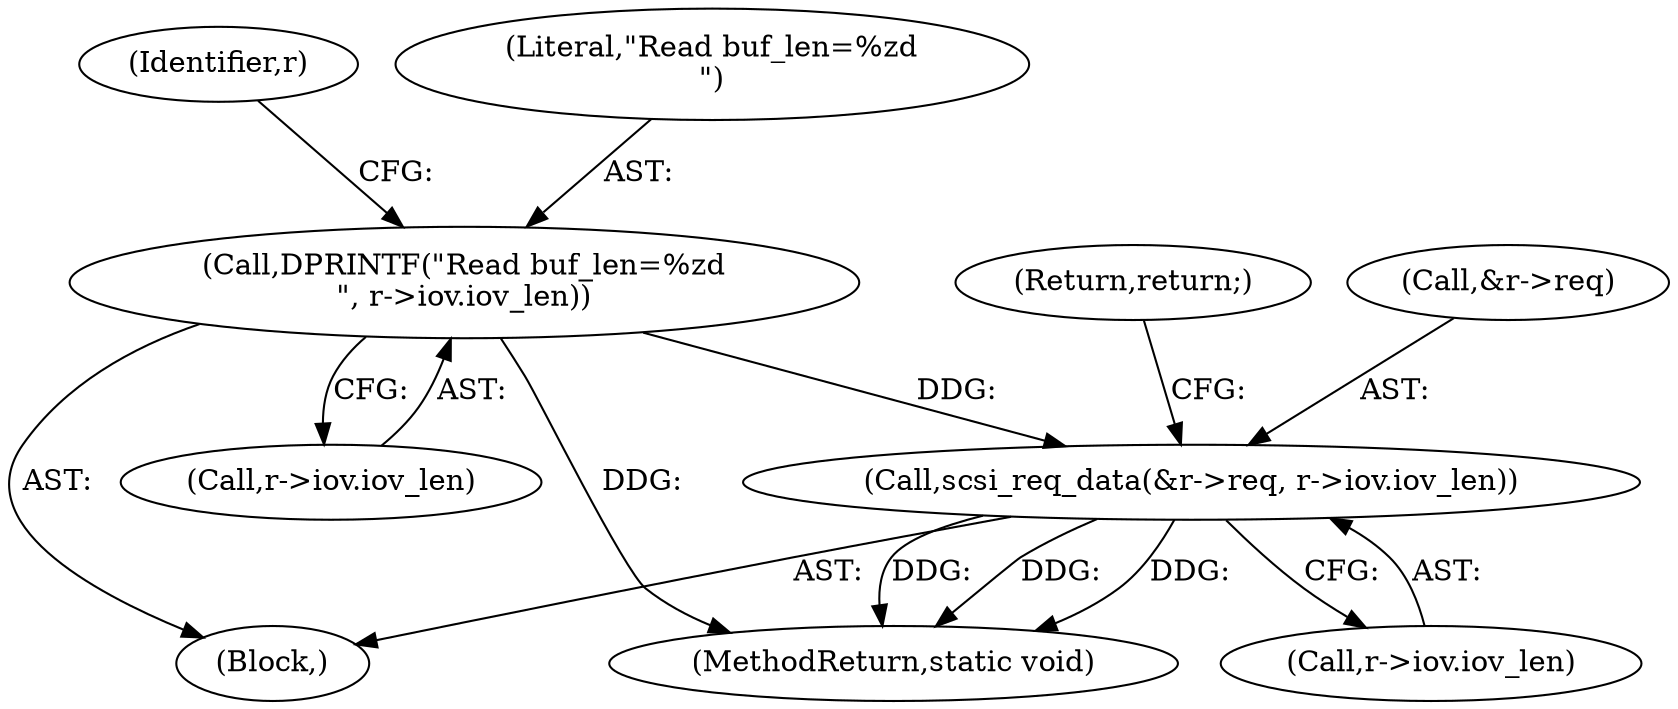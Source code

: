 digraph "0_qemu_103b40f51e4012b3b0ad20f615562a1806d7f49a_0@pointer" {
"1000146" [label="(Call,scsi_req_data(&r->req, r->iov.iov_len))"];
"1000134" [label="(Call,DPRINTF(\"Read buf_len=%zd\n\", r->iov.iov_len))"];
"1000133" [label="(Block,)"];
"1000143" [label="(Identifier,r)"];
"1000156" [label="(Return,return;)"];
"1000135" [label="(Literal,\"Read buf_len=%zd\n\")"];
"1000146" [label="(Call,scsi_req_data(&r->req, r->iov.iov_len))"];
"1000147" [label="(Call,&r->req)"];
"1000260" [label="(MethodReturn,static void)"];
"1000151" [label="(Call,r->iov.iov_len)"];
"1000134" [label="(Call,DPRINTF(\"Read buf_len=%zd\n\", r->iov.iov_len))"];
"1000136" [label="(Call,r->iov.iov_len)"];
"1000146" -> "1000133"  [label="AST: "];
"1000146" -> "1000151"  [label="CFG: "];
"1000147" -> "1000146"  [label="AST: "];
"1000151" -> "1000146"  [label="AST: "];
"1000156" -> "1000146"  [label="CFG: "];
"1000146" -> "1000260"  [label="DDG: "];
"1000146" -> "1000260"  [label="DDG: "];
"1000146" -> "1000260"  [label="DDG: "];
"1000134" -> "1000146"  [label="DDG: "];
"1000134" -> "1000133"  [label="AST: "];
"1000134" -> "1000136"  [label="CFG: "];
"1000135" -> "1000134"  [label="AST: "];
"1000136" -> "1000134"  [label="AST: "];
"1000143" -> "1000134"  [label="CFG: "];
"1000134" -> "1000260"  [label="DDG: "];
}
